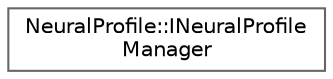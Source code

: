 digraph "Graphical Class Hierarchy"
{
 // INTERACTIVE_SVG=YES
 // LATEX_PDF_SIZE
  bgcolor="transparent";
  edge [fontname=Helvetica,fontsize=10,labelfontname=Helvetica,labelfontsize=10];
  node [fontname=Helvetica,fontsize=10,shape=box,height=0.2,width=0.4];
  rankdir="LR";
  Node0 [id="Node000000",label="NeuralProfile::INeuralProfile\lManager",height=0.2,width=0.4,color="grey40", fillcolor="white", style="filled",URL="$d7/dea/classNeuralProfile_1_1INeuralProfileManager.html",tooltip=" "];
}
